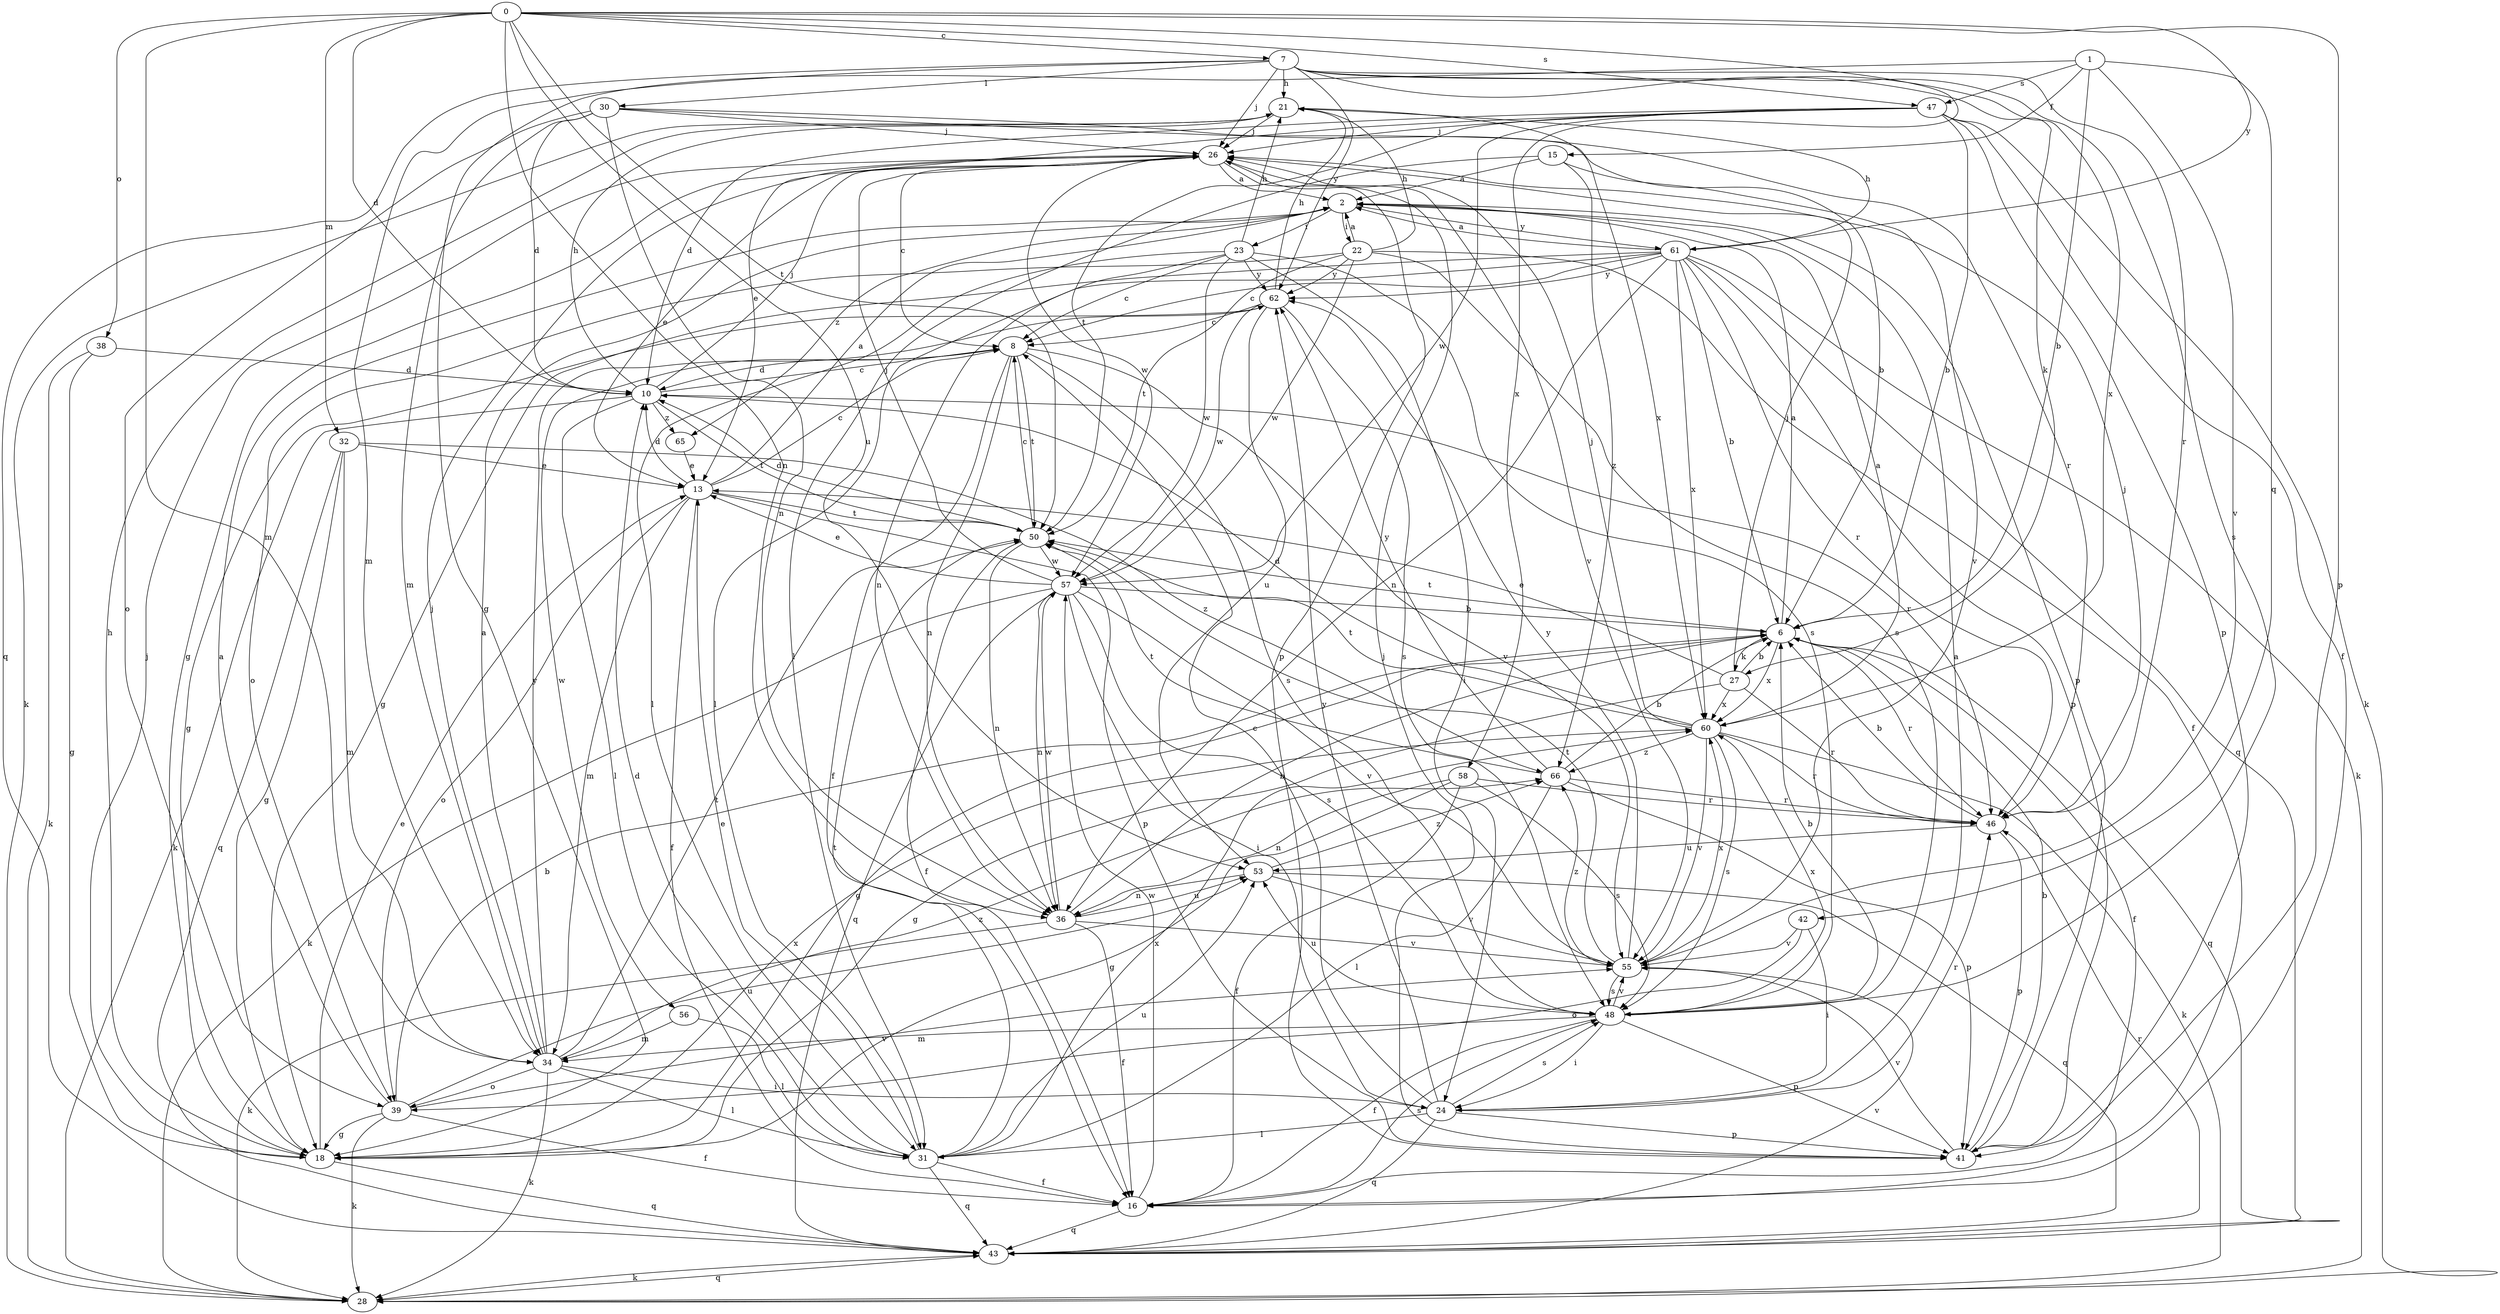 strict digraph  {
0;
1;
2;
6;
7;
8;
10;
13;
15;
16;
18;
21;
22;
23;
24;
26;
27;
28;
30;
31;
32;
34;
36;
38;
39;
41;
42;
43;
46;
47;
48;
50;
53;
55;
56;
57;
58;
60;
61;
62;
65;
66;
0 -> 7  [label=c];
0 -> 10  [label=d];
0 -> 32  [label=m];
0 -> 34  [label=m];
0 -> 36  [label=n];
0 -> 38  [label=o];
0 -> 41  [label=p];
0 -> 47  [label=s];
0 -> 50  [label=t];
0 -> 53  [label=u];
0 -> 58  [label=x];
0 -> 61  [label=y];
1 -> 6  [label=b];
1 -> 15  [label=f];
1 -> 18  [label=g];
1 -> 42  [label=q];
1 -> 47  [label=s];
1 -> 55  [label=v];
2 -> 22  [label=i];
2 -> 23  [label=i];
2 -> 41  [label=p];
2 -> 61  [label=y];
2 -> 65  [label=z];
6 -> 2  [label=a];
6 -> 16  [label=f];
6 -> 18  [label=g];
6 -> 27  [label=k];
6 -> 43  [label=q];
6 -> 46  [label=r];
6 -> 50  [label=t];
6 -> 60  [label=x];
7 -> 21  [label=h];
7 -> 26  [label=j];
7 -> 27  [label=k];
7 -> 30  [label=l];
7 -> 34  [label=m];
7 -> 43  [label=q];
7 -> 46  [label=r];
7 -> 48  [label=s];
7 -> 60  [label=x];
7 -> 62  [label=y];
8 -> 10  [label=d];
8 -> 16  [label=f];
8 -> 36  [label=n];
8 -> 48  [label=s];
8 -> 50  [label=t];
8 -> 55  [label=v];
8 -> 56  [label=w];
10 -> 8  [label=c];
10 -> 21  [label=h];
10 -> 26  [label=j];
10 -> 28  [label=k];
10 -> 31  [label=l];
10 -> 46  [label=r];
10 -> 50  [label=t];
10 -> 65  [label=z];
13 -> 2  [label=a];
13 -> 8  [label=c];
13 -> 10  [label=d];
13 -> 16  [label=f];
13 -> 34  [label=m];
13 -> 39  [label=o];
13 -> 41  [label=p];
13 -> 50  [label=t];
15 -> 2  [label=a];
15 -> 31  [label=l];
15 -> 55  [label=v];
15 -> 66  [label=z];
16 -> 43  [label=q];
16 -> 48  [label=s];
16 -> 57  [label=w];
18 -> 13  [label=e];
18 -> 21  [label=h];
18 -> 26  [label=j];
18 -> 43  [label=q];
18 -> 60  [label=x];
21 -> 26  [label=j];
21 -> 28  [label=k];
21 -> 60  [label=x];
22 -> 2  [label=a];
22 -> 16  [label=f];
22 -> 21  [label=h];
22 -> 39  [label=o];
22 -> 48  [label=s];
22 -> 50  [label=t];
22 -> 57  [label=w];
22 -> 62  [label=y];
23 -> 8  [label=c];
23 -> 21  [label=h];
23 -> 24  [label=i];
23 -> 31  [label=l];
23 -> 36  [label=n];
23 -> 48  [label=s];
23 -> 57  [label=w];
23 -> 62  [label=y];
24 -> 2  [label=a];
24 -> 8  [label=c];
24 -> 31  [label=l];
24 -> 41  [label=p];
24 -> 43  [label=q];
24 -> 46  [label=r];
24 -> 48  [label=s];
24 -> 62  [label=y];
26 -> 2  [label=a];
26 -> 8  [label=c];
26 -> 13  [label=e];
26 -> 18  [label=g];
26 -> 41  [label=p];
26 -> 55  [label=v];
26 -> 57  [label=w];
27 -> 6  [label=b];
27 -> 13  [label=e];
27 -> 18  [label=g];
27 -> 26  [label=j];
27 -> 46  [label=r];
27 -> 60  [label=x];
28 -> 43  [label=q];
30 -> 6  [label=b];
30 -> 10  [label=d];
30 -> 26  [label=j];
30 -> 34  [label=m];
30 -> 36  [label=n];
30 -> 39  [label=o];
30 -> 46  [label=r];
31 -> 10  [label=d];
31 -> 13  [label=e];
31 -> 16  [label=f];
31 -> 43  [label=q];
31 -> 50  [label=t];
31 -> 53  [label=u];
31 -> 60  [label=x];
32 -> 13  [label=e];
32 -> 18  [label=g];
32 -> 34  [label=m];
32 -> 43  [label=q];
32 -> 66  [label=z];
34 -> 2  [label=a];
34 -> 24  [label=i];
34 -> 26  [label=j];
34 -> 28  [label=k];
34 -> 31  [label=l];
34 -> 39  [label=o];
34 -> 50  [label=t];
34 -> 62  [label=y];
34 -> 66  [label=z];
36 -> 6  [label=b];
36 -> 16  [label=f];
36 -> 28  [label=k];
36 -> 53  [label=u];
36 -> 55  [label=v];
36 -> 57  [label=w];
38 -> 10  [label=d];
38 -> 18  [label=g];
38 -> 28  [label=k];
39 -> 2  [label=a];
39 -> 6  [label=b];
39 -> 16  [label=f];
39 -> 18  [label=g];
39 -> 28  [label=k];
39 -> 53  [label=u];
39 -> 55  [label=v];
41 -> 6  [label=b];
41 -> 26  [label=j];
41 -> 55  [label=v];
42 -> 24  [label=i];
42 -> 39  [label=o];
42 -> 55  [label=v];
43 -> 28  [label=k];
43 -> 46  [label=r];
43 -> 55  [label=v];
46 -> 6  [label=b];
46 -> 26  [label=j];
46 -> 41  [label=p];
46 -> 53  [label=u];
47 -> 6  [label=b];
47 -> 10  [label=d];
47 -> 13  [label=e];
47 -> 16  [label=f];
47 -> 26  [label=j];
47 -> 28  [label=k];
47 -> 41  [label=p];
47 -> 50  [label=t];
47 -> 57  [label=w];
48 -> 6  [label=b];
48 -> 16  [label=f];
48 -> 24  [label=i];
48 -> 34  [label=m];
48 -> 41  [label=p];
48 -> 53  [label=u];
48 -> 55  [label=v];
48 -> 60  [label=x];
50 -> 8  [label=c];
50 -> 10  [label=d];
50 -> 16  [label=f];
50 -> 36  [label=n];
50 -> 57  [label=w];
53 -> 36  [label=n];
53 -> 43  [label=q];
53 -> 55  [label=v];
53 -> 66  [label=z];
55 -> 48  [label=s];
55 -> 50  [label=t];
55 -> 60  [label=x];
55 -> 62  [label=y];
55 -> 66  [label=z];
56 -> 31  [label=l];
56 -> 34  [label=m];
57 -> 6  [label=b];
57 -> 13  [label=e];
57 -> 24  [label=i];
57 -> 26  [label=j];
57 -> 28  [label=k];
57 -> 36  [label=n];
57 -> 43  [label=q];
57 -> 48  [label=s];
57 -> 55  [label=v];
58 -> 16  [label=f];
58 -> 18  [label=g];
58 -> 36  [label=n];
58 -> 46  [label=r];
58 -> 48  [label=s];
60 -> 2  [label=a];
60 -> 10  [label=d];
60 -> 26  [label=j];
60 -> 28  [label=k];
60 -> 46  [label=r];
60 -> 48  [label=s];
60 -> 50  [label=t];
60 -> 55  [label=v];
60 -> 66  [label=z];
61 -> 2  [label=a];
61 -> 6  [label=b];
61 -> 8  [label=c];
61 -> 18  [label=g];
61 -> 21  [label=h];
61 -> 28  [label=k];
61 -> 31  [label=l];
61 -> 36  [label=n];
61 -> 41  [label=p];
61 -> 43  [label=q];
61 -> 46  [label=r];
61 -> 60  [label=x];
61 -> 62  [label=y];
62 -> 8  [label=c];
62 -> 18  [label=g];
62 -> 21  [label=h];
62 -> 48  [label=s];
62 -> 53  [label=u];
62 -> 57  [label=w];
65 -> 13  [label=e];
66 -> 6  [label=b];
66 -> 31  [label=l];
66 -> 41  [label=p];
66 -> 46  [label=r];
66 -> 50  [label=t];
66 -> 62  [label=y];
}
